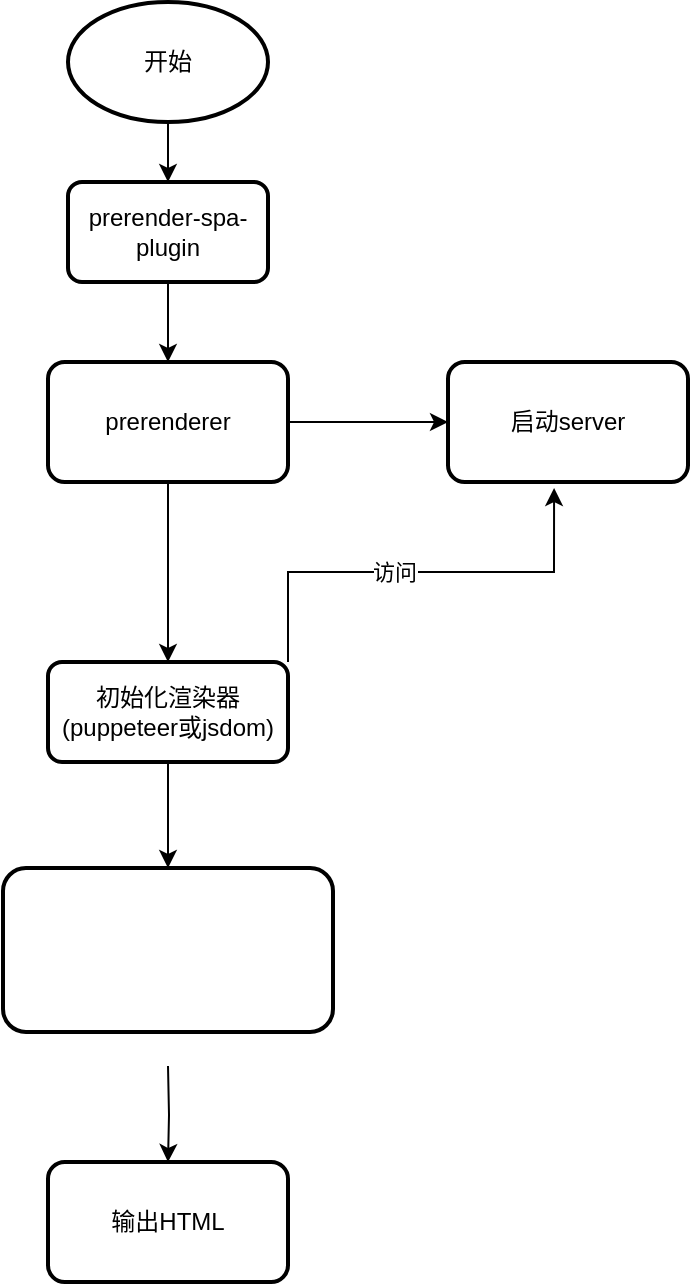 <mxfile version="14.2.4" type="embed">
    <diagram id="DuqLLAlrQchvG_yw9ykC" name="Page-1">
        <mxGraphModel dx="860" dy="504" grid="1" gridSize="11" guides="1" tooltips="1" connect="1" arrows="1" fold="1" page="1" pageScale="1" pageWidth="827" pageHeight="1169" math="0" shadow="0">
            <root>
                <mxCell id="0"/>
                <mxCell id="1" parent="0"/>
                <mxCell id="8" value="" style="edgeStyle=orthogonalEdgeStyle;rounded=0;orthogonalLoop=1;jettySize=auto;html=1;" parent="1" source="5" target="7" edge="1">
                    <mxGeometry relative="1" as="geometry"/>
                </mxCell>
                <mxCell id="5" value="开始" style="strokeWidth=2;html=1;shape=mxgraph.flowchart.start_1;whiteSpace=wrap;" parent="1" vertex="1">
                    <mxGeometry x="180" y="40" width="100" height="60" as="geometry"/>
                </mxCell>
                <mxCell id="10" value="" style="edgeStyle=orthogonalEdgeStyle;rounded=0;orthogonalLoop=1;jettySize=auto;html=1;" parent="1" source="7" target="9" edge="1">
                    <mxGeometry relative="1" as="geometry"/>
                </mxCell>
                <mxCell id="7" value="prerender-spa-plugin" style="rounded=1;whiteSpace=wrap;html=1;absoluteArcSize=1;arcSize=14;strokeWidth=2;" parent="1" vertex="1">
                    <mxGeometry x="180" y="130" width="100" height="50" as="geometry"/>
                </mxCell>
                <mxCell id="12" value="" style="edgeStyle=orthogonalEdgeStyle;rounded=0;orthogonalLoop=1;jettySize=auto;html=1;" parent="1" source="9" target="11" edge="1">
                    <mxGeometry relative="1" as="geometry"/>
                </mxCell>
                <mxCell id="14" value="" style="edgeStyle=orthogonalEdgeStyle;rounded=0;orthogonalLoop=1;jettySize=auto;html=1;" parent="1" source="9" target="13" edge="1">
                    <mxGeometry relative="1" as="geometry"/>
                </mxCell>
                <mxCell id="9" value="prerenderer" style="whiteSpace=wrap;html=1;rounded=1;strokeWidth=2;arcSize=14;" parent="1" vertex="1">
                    <mxGeometry x="170" y="220" width="120" height="60" as="geometry"/>
                </mxCell>
                <mxCell id="16" style="edgeStyle=orthogonalEdgeStyle;rounded=0;orthogonalLoop=1;jettySize=auto;html=1;exitX=1;exitY=0;exitDx=0;exitDy=0;entryX=0.442;entryY=1.05;entryDx=0;entryDy=0;entryPerimeter=0;" parent="1" source="11" target="13" edge="1">
                    <mxGeometry relative="1" as="geometry"/>
                </mxCell>
                <mxCell id="17" value="访问" style="edgeLabel;html=1;align=center;verticalAlign=middle;resizable=0;points=[];" parent="16" vertex="1" connectable="0">
                    <mxGeometry x="-0.109" relative="1" as="geometry">
                        <mxPoint as="offset"/>
                    </mxGeometry>
                </mxCell>
                <mxCell id="27" value="" style="edgeStyle=orthogonalEdgeStyle;rounded=0;orthogonalLoop=1;jettySize=auto;html=1;" edge="1" parent="1" source="11" target="26">
                    <mxGeometry relative="1" as="geometry"/>
                </mxCell>
                <mxCell id="11" value="初始化渲染器(puppeteer或jsdom)" style="whiteSpace=wrap;html=1;rounded=1;strokeWidth=2;arcSize=14;" parent="1" vertex="1">
                    <mxGeometry x="170" y="370" width="120" height="50" as="geometry"/>
                </mxCell>
                <mxCell id="13" value="启动server" style="whiteSpace=wrap;html=1;rounded=1;strokeWidth=2;arcSize=14;" parent="1" vertex="1">
                    <mxGeometry x="370" y="220" width="120" height="60" as="geometry"/>
                </mxCell>
                <mxCell id="24" value="" style="edgeStyle=orthogonalEdgeStyle;rounded=0;orthogonalLoop=1;jettySize=auto;html=1;" parent="1" target="23" edge="1">
                    <mxGeometry relative="1" as="geometry">
                        <mxPoint x="230" y="572" as="sourcePoint"/>
                    </mxGeometry>
                </mxCell>
                <mxCell id="23" value="输出HTML" style="whiteSpace=wrap;html=1;rounded=1;strokeWidth=2;arcSize=14;" parent="1" vertex="1">
                    <mxGeometry x="170" y="620" width="120" height="60" as="geometry"/>
                </mxCell>
                <mxCell id="26" value="&lt;span style=&quot;color: rgb(255 , 255 , 255)&quot;&gt;达到renderAfterDocumentEvent、&lt;/span&gt;&lt;br style=&quot;color: rgb(255 , 255 , 255)&quot;&gt;&lt;span style=&quot;color: rgb(255 , 255 , 255)&quot;&gt;renderAfterElementsExits、&lt;/span&gt;&lt;br style=&quot;color: rgb(255 , 255 , 255)&quot;&gt;&lt;span style=&quot;color: rgb(255 , 255 , 255)&quot;&gt;renderAfterTime这三个条件的其中之一就开始输出html&lt;/span&gt;" style="whiteSpace=wrap;html=1;rounded=1;strokeWidth=2;arcSize=14;" vertex="1" parent="1">
                    <mxGeometry x="147.5" y="473" width="165" height="82" as="geometry"/>
                </mxCell>
            </root>
        </mxGraphModel>
    </diagram>
</mxfile>